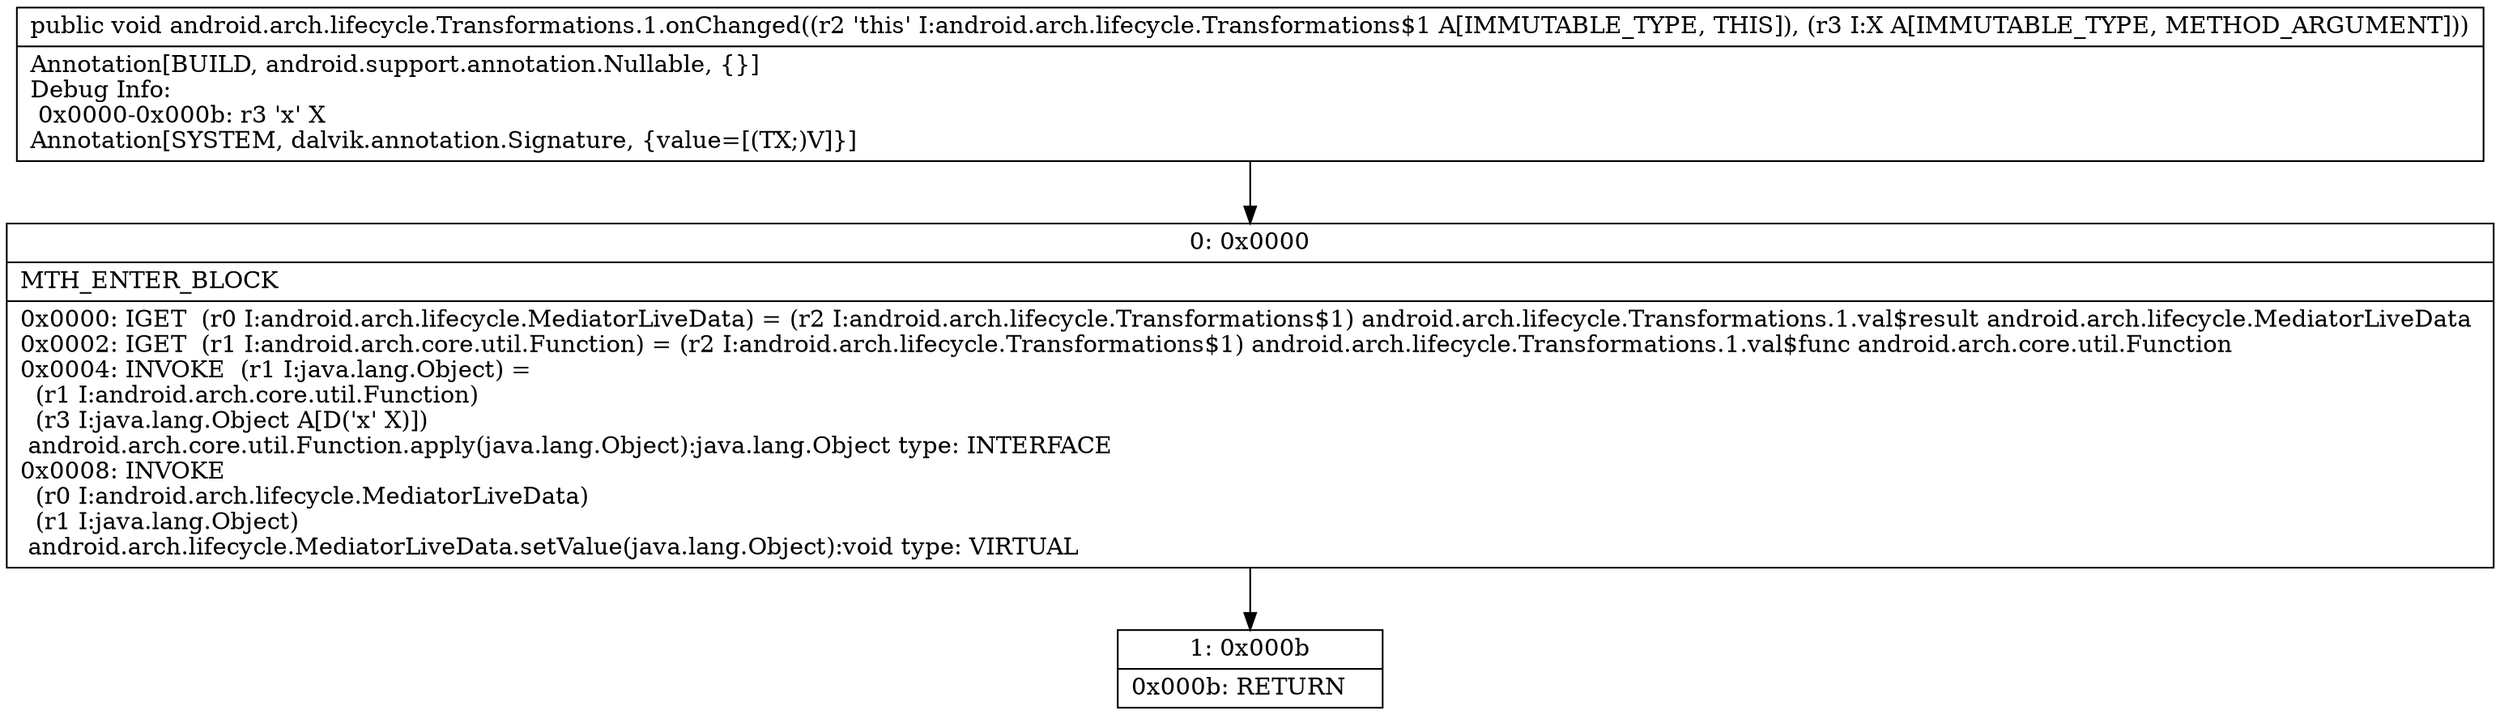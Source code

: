 digraph "CFG forandroid.arch.lifecycle.Transformations.1.onChanged(Ljava\/lang\/Object;)V" {
Node_0 [shape=record,label="{0\:\ 0x0000|MTH_ENTER_BLOCK\l|0x0000: IGET  (r0 I:android.arch.lifecycle.MediatorLiveData) = (r2 I:android.arch.lifecycle.Transformations$1) android.arch.lifecycle.Transformations.1.val$result android.arch.lifecycle.MediatorLiveData \l0x0002: IGET  (r1 I:android.arch.core.util.Function) = (r2 I:android.arch.lifecycle.Transformations$1) android.arch.lifecycle.Transformations.1.val$func android.arch.core.util.Function \l0x0004: INVOKE  (r1 I:java.lang.Object) = \l  (r1 I:android.arch.core.util.Function)\l  (r3 I:java.lang.Object A[D('x' X)])\l android.arch.core.util.Function.apply(java.lang.Object):java.lang.Object type: INTERFACE \l0x0008: INVOKE  \l  (r0 I:android.arch.lifecycle.MediatorLiveData)\l  (r1 I:java.lang.Object)\l android.arch.lifecycle.MediatorLiveData.setValue(java.lang.Object):void type: VIRTUAL \l}"];
Node_1 [shape=record,label="{1\:\ 0x000b|0x000b: RETURN   \l}"];
MethodNode[shape=record,label="{public void android.arch.lifecycle.Transformations.1.onChanged((r2 'this' I:android.arch.lifecycle.Transformations$1 A[IMMUTABLE_TYPE, THIS]), (r3 I:X A[IMMUTABLE_TYPE, METHOD_ARGUMENT]))  | Annotation[BUILD, android.support.annotation.Nullable, \{\}]\lDebug Info:\l  0x0000\-0x000b: r3 'x' X\lAnnotation[SYSTEM, dalvik.annotation.Signature, \{value=[(TX;)V]\}]\l}"];
MethodNode -> Node_0;
Node_0 -> Node_1;
}

